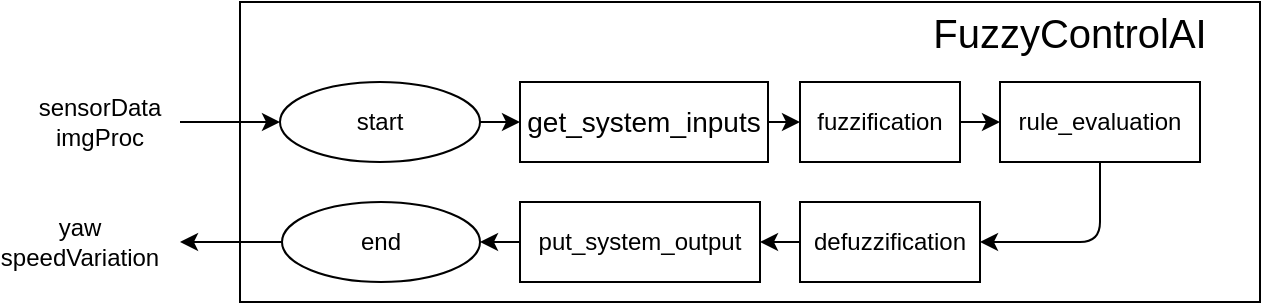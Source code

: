 <mxfile>
    <diagram id="XgM7X1Y4PIXr2cblBC9f" name="Page-1">
        <mxGraphModel dx="829" dy="478" grid="1" gridSize="10" guides="1" tooltips="1" connect="1" arrows="1" fold="1" page="1" pageScale="1" pageWidth="400" pageHeight="750" math="0" shadow="0">
            <root>
                <mxCell id="0"/>
                <mxCell id="1" parent="0"/>
                <mxCell id="52" value="" style="rounded=0;whiteSpace=wrap;html=1;fillColor=none;strokeColor=#000000;fontColor=#000000;" parent="1" vertex="1">
                    <mxGeometry x="-200" y="60" width="510" height="150" as="geometry"/>
                </mxCell>
                <mxCell id="59" style="edgeStyle=none;html=1;startArrow=classic;startFill=1;endArrow=none;endFill=0;strokeColor=#000000;fontColor=#000000;" parent="1" source="12" edge="1">
                    <mxGeometry relative="1" as="geometry">
                        <mxPoint x="-230" y="120" as="targetPoint"/>
                    </mxGeometry>
                </mxCell>
                <mxCell id="12" value="start" style="ellipse;whiteSpace=wrap;html=1;fontColor=#000000;strokeColor=#000000;fillColor=default;gradientColor=none;" parent="1" vertex="1">
                    <mxGeometry x="-180" y="100" width="100" height="40" as="geometry"/>
                </mxCell>
                <mxCell id="35" value="&lt;span style=&quot;font-size: 20px;&quot;&gt;FuzzyControlAI&lt;/span&gt;" style="text;html=1;strokeColor=none;fillColor=none;align=center;verticalAlign=middle;whiteSpace=wrap;rounded=0;fontColor=#000000;fontSize=20;" parent="1" vertex="1">
                    <mxGeometry x="140" y="60" width="150" height="30" as="geometry"/>
                </mxCell>
                <mxCell id="57" style="edgeStyle=none;html=1;strokeColor=#000000;fontColor=#000000;" parent="1" target="37" edge="1">
                    <mxGeometry relative="1" as="geometry">
                        <mxPoint x="-80" y="120" as="sourcePoint"/>
                    </mxGeometry>
                </mxCell>
                <mxCell id="40" style="edgeStyle=none;html=1;strokeColor=#000000;fontColor=#000000;" parent="1" source="37" target="38" edge="1">
                    <mxGeometry relative="1" as="geometry"/>
                </mxCell>
                <mxCell id="37" value="&lt;span style=&quot;font-size: 14px&quot;&gt;get_system_&lt;/span&gt;&lt;span style=&quot;font-size: 14px&quot;&gt;inputs&lt;/span&gt;" style="rounded=0;whiteSpace=wrap;html=1;strokeColor=#000000;fontColor=#000000;" parent="1" vertex="1">
                    <mxGeometry x="-60" y="100" width="124" height="40" as="geometry"/>
                </mxCell>
                <mxCell id="41" style="edgeStyle=orthogonalEdgeStyle;html=1;strokeColor=#000000;fontColor=#000000;" parent="1" source="38" target="39" edge="1">
                    <mxGeometry relative="1" as="geometry"/>
                </mxCell>
                <mxCell id="38" value="fuzzification" style="rounded=0;whiteSpace=wrap;html=1;strokeColor=#000000;fontColor=#000000;" parent="1" vertex="1">
                    <mxGeometry x="80" y="100" width="80" height="40" as="geometry"/>
                </mxCell>
                <mxCell id="43" style="edgeStyle=orthogonalEdgeStyle;html=1;strokeColor=#000000;fontColor=#000000;" parent="1" source="39" target="42" edge="1">
                    <mxGeometry relative="1" as="geometry">
                        <Array as="points">
                            <mxPoint x="230" y="180"/>
                        </Array>
                    </mxGeometry>
                </mxCell>
                <mxCell id="39" value="rule_evaluation" style="rounded=0;whiteSpace=wrap;html=1;strokeColor=#000000;fontColor=#000000;" parent="1" vertex="1">
                    <mxGeometry x="180" y="100" width="100" height="40" as="geometry"/>
                </mxCell>
                <mxCell id="46" style="edgeStyle=none;html=1;entryX=1;entryY=0.5;entryDx=0;entryDy=0;strokeColor=#000000;fontColor=#000000;" parent="1" source="42" target="44" edge="1">
                    <mxGeometry relative="1" as="geometry"/>
                </mxCell>
                <mxCell id="42" value="defuzzification" style="rounded=0;whiteSpace=wrap;html=1;strokeColor=#000000;fontColor=#000000;" parent="1" vertex="1">
                    <mxGeometry x="80" y="160" width="90" height="40" as="geometry"/>
                </mxCell>
                <mxCell id="61" style="edgeStyle=none;html=1;startArrow=none;startFill=0;endArrow=classic;endFill=1;strokeColor=#000000;fontColor=#000000;" parent="1" source="44" target="58" edge="1">
                    <mxGeometry relative="1" as="geometry"/>
                </mxCell>
                <mxCell id="44" value="put_system_output" style="rounded=0;whiteSpace=wrap;html=1;strokeColor=#000000;fontColor=#000000;" parent="1" vertex="1">
                    <mxGeometry x="-60" y="160" width="120" height="40" as="geometry"/>
                </mxCell>
                <mxCell id="60" style="edgeStyle=none;html=1;startArrow=none;startFill=0;endArrow=classic;endFill=1;strokeColor=#000000;fontColor=#000000;" parent="1" source="58" edge="1">
                    <mxGeometry relative="1" as="geometry">
                        <mxPoint x="-230" y="180" as="targetPoint"/>
                    </mxGeometry>
                </mxCell>
                <mxCell id="58" value="end" style="ellipse;whiteSpace=wrap;html=1;fontColor=#000000;strokeColor=#000000;fillColor=default;gradientColor=none;" parent="1" vertex="1">
                    <mxGeometry x="-179" y="160" width="99" height="40" as="geometry"/>
                </mxCell>
                <mxCell id="62" value="sensorData&lt;br&gt;imgProc" style="text;html=1;strokeColor=none;fillColor=none;align=center;verticalAlign=middle;whiteSpace=wrap;rounded=0;fontColor=#000000;" parent="1" vertex="1">
                    <mxGeometry x="-300" y="105" width="60" height="30" as="geometry"/>
                </mxCell>
                <mxCell id="63" value="yaw&lt;br&gt;speedVariation" style="text;html=1;strokeColor=none;fillColor=none;align=center;verticalAlign=middle;whiteSpace=wrap;rounded=0;fontColor=#000000;" parent="1" vertex="1">
                    <mxGeometry x="-310" y="165" width="60" height="30" as="geometry"/>
                </mxCell>
            </root>
        </mxGraphModel>
    </diagram>
</mxfile>